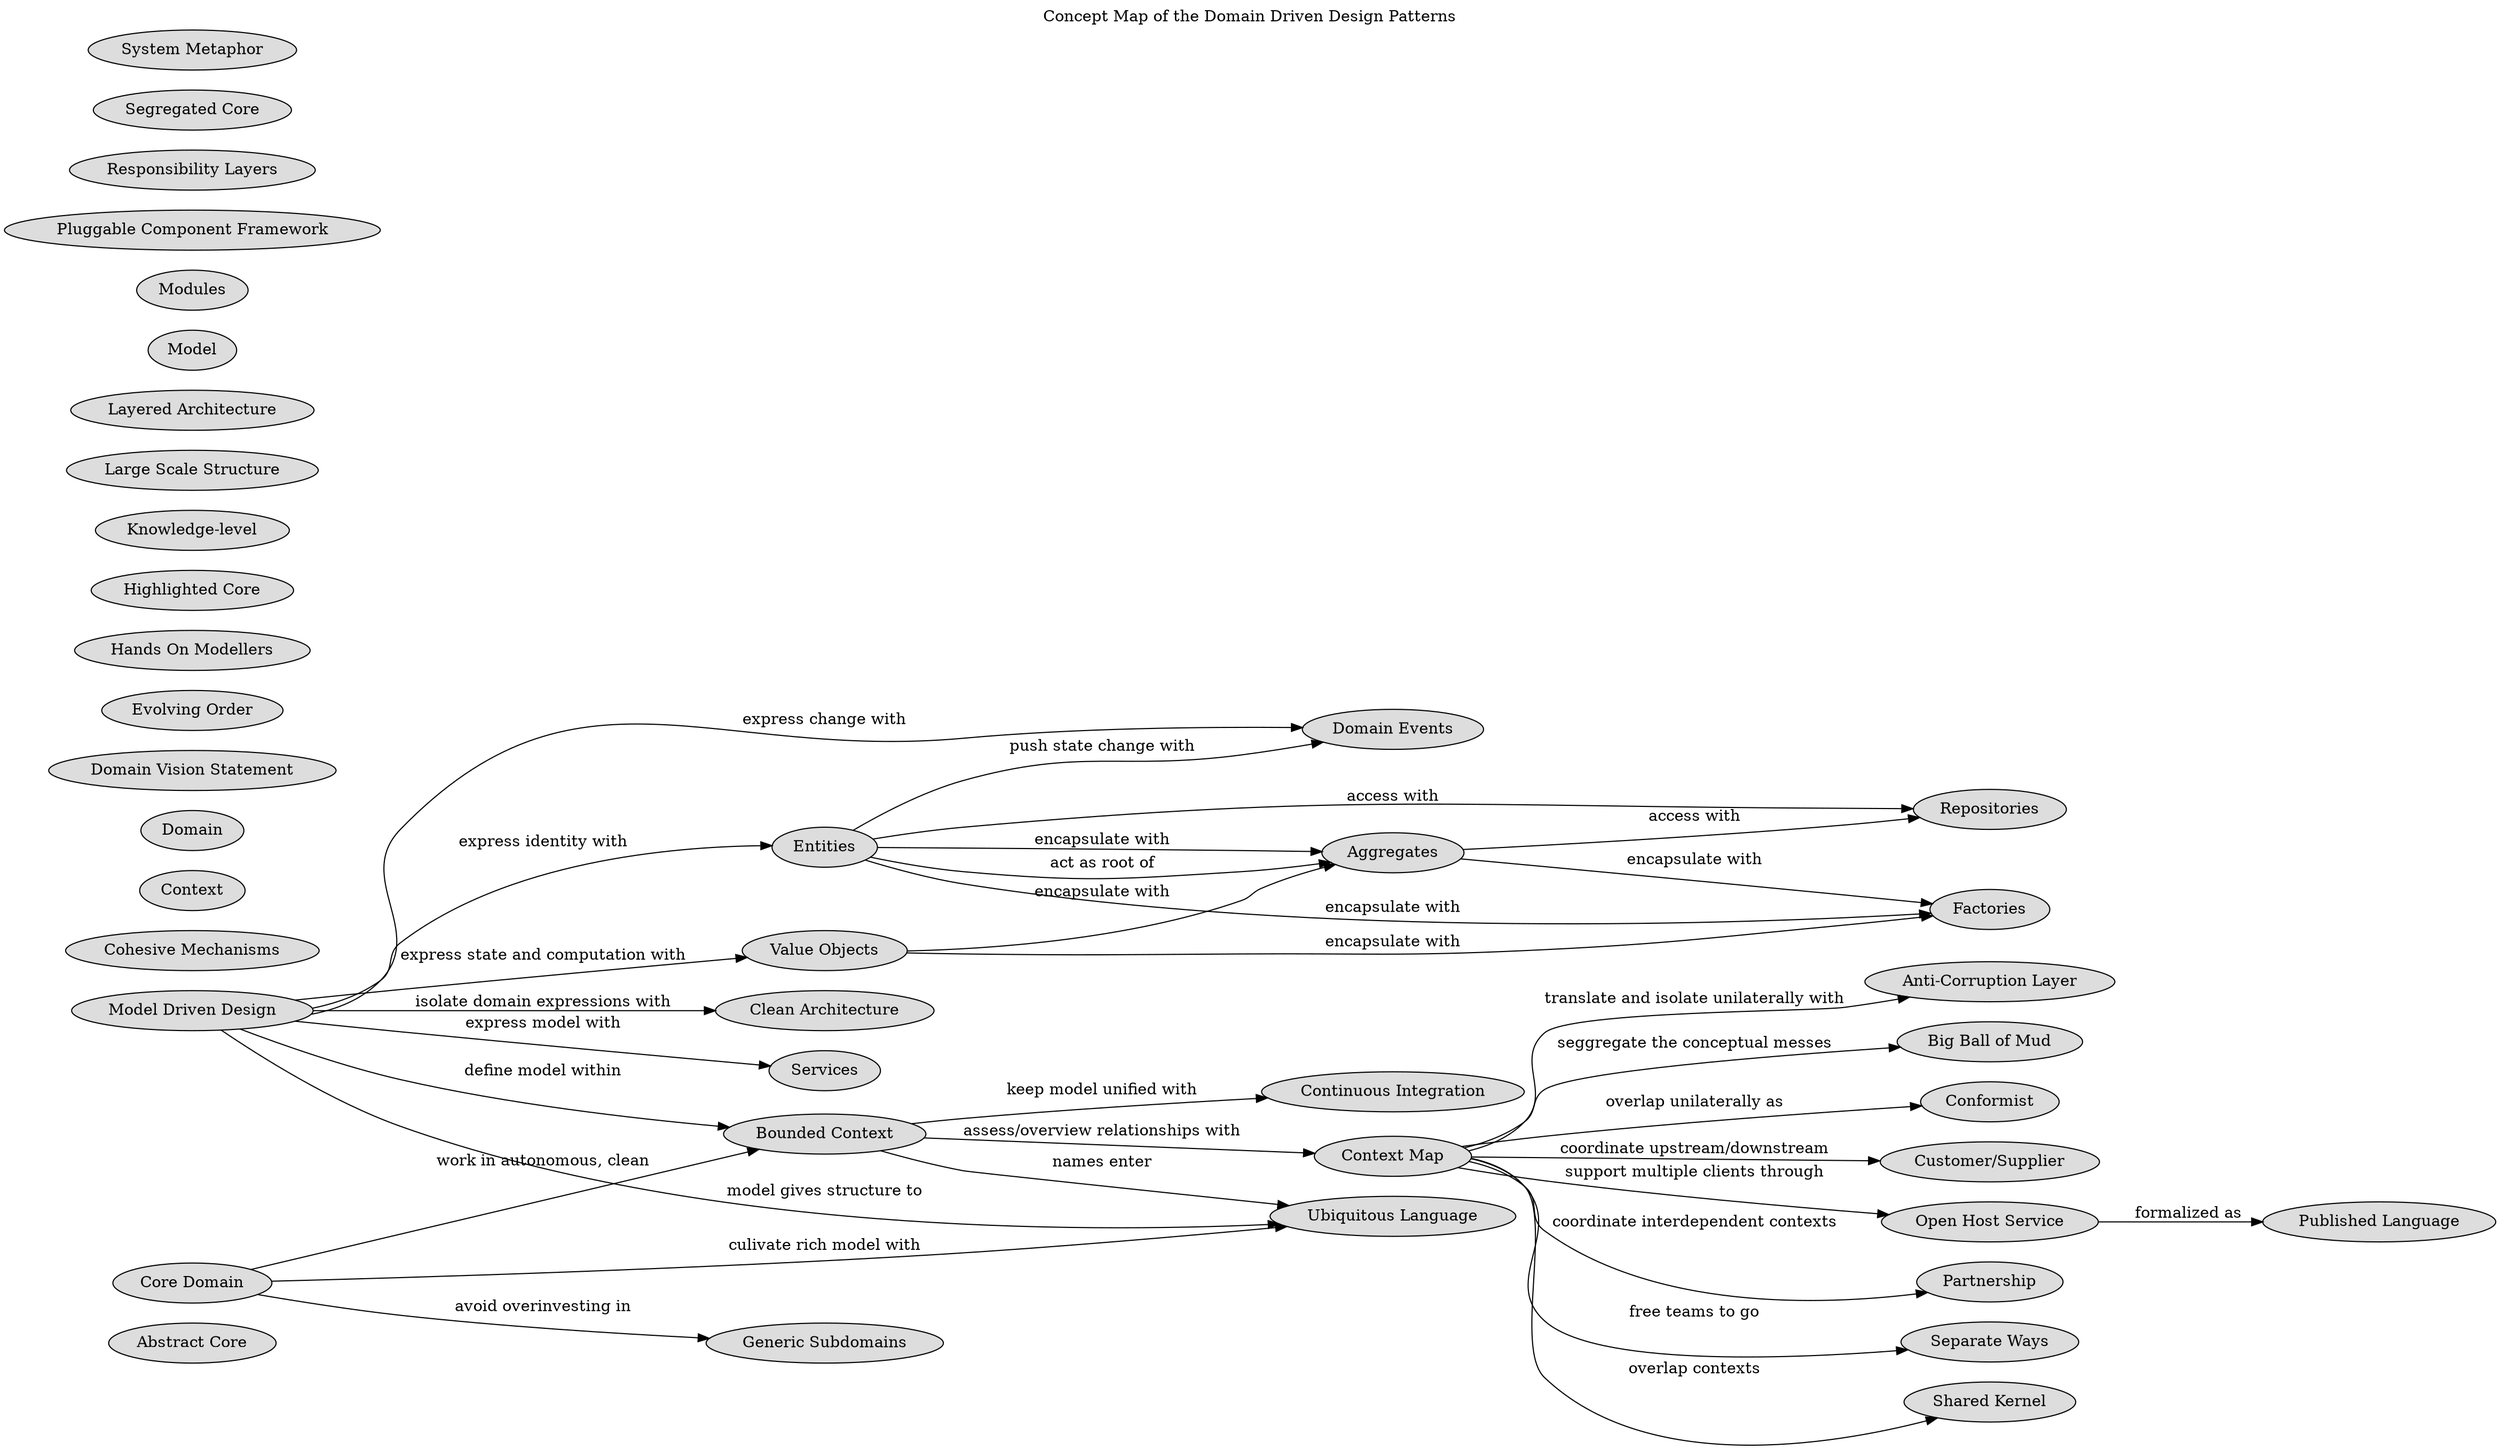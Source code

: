 digraph "Concept Map of the Domain Driven Design Patterns" {
labelloc= "t"
label="Concept Map of the Domain Driven Design Patterns"
rankdir="LR"

ddd_cAbstractCore[label="Abstract Core", style="filled", fillcolor="#dddddd"];
ddd_cAggregates[label="Aggregates", style="filled", fillcolor="#dddddd"];
ddd_cAntiCorruptionLayer[label="Anti-Corruption Layer", style="filled", fillcolor="#dddddd"];
ddd_cBigBallOfMud[label="Big Ball of Mud", style="filled", fillcolor="#dddddd"];
ddd_cBoundedContext[label="Bounded Context", style="filled", fillcolor="#dddddd"];
ddd_cCleanArchitecture[label="Clean Architecture", style="filled", fillcolor="#dddddd"];
ddd_cCohesiveMechanisms[label="Cohesive Mechanisms", style="filled", fillcolor="#dddddd"];
ddd_cConformist[label="Conformist", style="filled", fillcolor="#dddddd"];
ddd_cContext[label="Context", style="filled", fillcolor="#dddddd"];
ddd_cContextMap[label="Context Map", style="filled", fillcolor="#dddddd"];
ddd_cContinuousIntegration[label="Continuous Integration", style="filled", fillcolor="#dddddd"];
ddd_cCoreDomain[label="Core Domain", style="filled", fillcolor="#dddddd"];
ddd_cCustomerSupplier[label="Customer/Supplier", style="filled", fillcolor="#dddddd"];
ddd_cDomain[label="Domain", style="filled", fillcolor="#dddddd"];
ddd_cDomainEvents[label="Domain Events", style="filled", fillcolor="#dddddd"];
ddd_cDomainVisionStatement[label="Domain Vision Statement", style="filled", fillcolor="#dddddd"];
ddd_cEntities[label="Entities", style="filled", fillcolor="#dddddd"];
ddd_cEvolvingOrder[label="Evolving Order", style="filled", fillcolor="#dddddd"];
ddd_cFactories[label="Factories", style="filled", fillcolor="#dddddd"];
ddd_cGenericSubdomains[label="Generic Subdomains", style="filled", fillcolor="#dddddd"];
ddd_cHandsOnModellers[label="Hands On Modellers", style="filled", fillcolor="#dddddd"];
ddd_cHighlightedCore[label="Highlighted Core", style="filled", fillcolor="#dddddd"];
ddd_cKnowledgeLevel[label="Knowledge-level", style="filled", fillcolor="#dddddd"];
ddd_cLargeScaleStructure[label="Large Scale Structure", style="filled", fillcolor="#dddddd"];
ddd_cLayeredArchtecture[label="Layered Architecture", style="filled", fillcolor="#dddddd"];
ddd_cModel[label="Model", style="filled", fillcolor="#dddddd"];
ddd_cModelDrivenDesign[label="Model Driven Design", style="filled", fillcolor="#dddddd"];
ddd_cModules[label="Modules", style="filled", fillcolor="#dddddd"];
ddd_cOpenHostService[label="Open Host Service", style="filled", fillcolor="#dddddd"];
ddd_cPartnership[label="Partnership", style="filled", fillcolor="#dddddd"];
ddd_cPluggableComponentFramework[label="Pluggable Component Framework", style="filled", fillcolor="#dddddd"];
ddd_cPublishedLanguage[label="Published Language", style="filled", fillcolor="#dddddd"];
ddd_cRepositories[label="Repositories", style="filled", fillcolor="#dddddd"];
ddd_cResponsibilityLayers[label="Responsibility Layers", style="filled", fillcolor="#dddddd"];
ddd_cSegregatedCore[label="Segregated Core", style="filled", fillcolor="#dddddd"];
ddd_cSeparateWays[label="Separate Ways", style="filled", fillcolor="#dddddd"];
ddd_cServices[label="Services", style="filled", fillcolor="#dddddd"];
ddd_cSharedKernel[label="Shared Kernel", style="filled", fillcolor="#dddddd"];
ddd_cSystemMetaphor[label="System Metaphor", style="filled", fillcolor="#dddddd"];
ddd_cUbiquitousLanguage[label="Ubiquitous Language", style="filled", fillcolor="#dddddd"];
ddd_cValueObjects[label="Value Objects", style="filled", fillcolor="#dddddd"];
ddd_cAggregates -> ddd_cRepositories [label="access with"];
ddd_cAggregates -> ddd_cFactories [label="encapsulate with"];
ddd_cBoundedContext -> ddd_cUbiquitousLanguage [label="names enter"];
ddd_cBoundedContext -> ddd_cContextMap [label="assess/overview relationships with"];
ddd_cBoundedContext -> ddd_cContinuousIntegration [label="keep model unified with"];
ddd_cContextMap -> ddd_cCustomerSupplier [label="coordinate upstream/downstream"];
ddd_cContextMap -> ddd_cPartnership [label="coordinate interdependent contexts"];
ddd_cContextMap -> ddd_cSeparateWays [label="free teams to go"];
ddd_cContextMap -> ddd_cConformist [label="overlap unilaterally as"];
ddd_cContextMap -> ddd_cSharedKernel [label="overlap contexts"];
ddd_cContextMap -> ddd_cBigBallOfMud [label="seggregate the conceptual messes"];
ddd_cContextMap -> ddd_cOpenHostService [label="support multiple clients through"];
ddd_cContextMap -> ddd_cAntiCorruptionLayer [label="translate and isolate unilaterally with"];
ddd_cCoreDomain -> ddd_cGenericSubdomains [label="avoid overinvesting in"];
ddd_cCoreDomain -> ddd_cUbiquitousLanguage [label="culivate rich model with"];
ddd_cCoreDomain -> ddd_cBoundedContext [label="work in autonomous, clean"];
ddd_cEntities -> ddd_cRepositories [label="access with"];
ddd_cEntities -> ddd_cAggregates [label="encapsulate with"];
ddd_cEntities -> ddd_cFactories [label="encapsulate with"];
ddd_cEntities -> ddd_cDomainEvents [label="push state change with"];
ddd_cEntities -> ddd_cAggregates [label="act as root of"];
ddd_cModelDrivenDesign -> ddd_cDomainEvents [label="express change with"];
ddd_cModelDrivenDesign -> ddd_cEntities [label="express identity with"];
ddd_cModelDrivenDesign -> ddd_cServices [label="express model with"];
ddd_cModelDrivenDesign -> ddd_cValueObjects [label="express state and computation with"];
ddd_cModelDrivenDesign -> ddd_cCleanArchitecture [label="isolate domain expressions with"];
ddd_cModelDrivenDesign -> ddd_cUbiquitousLanguage [label="model gives structure to"];
ddd_cModelDrivenDesign -> ddd_cBoundedContext [label="define model within"];
ddd_cOpenHostService -> ddd_cPublishedLanguage [label="formalized as"];
ddd_cValueObjects -> ddd_cAggregates [label="encapsulate with"];
ddd_cValueObjects -> ddd_cFactories [label="encapsulate with"];
}
